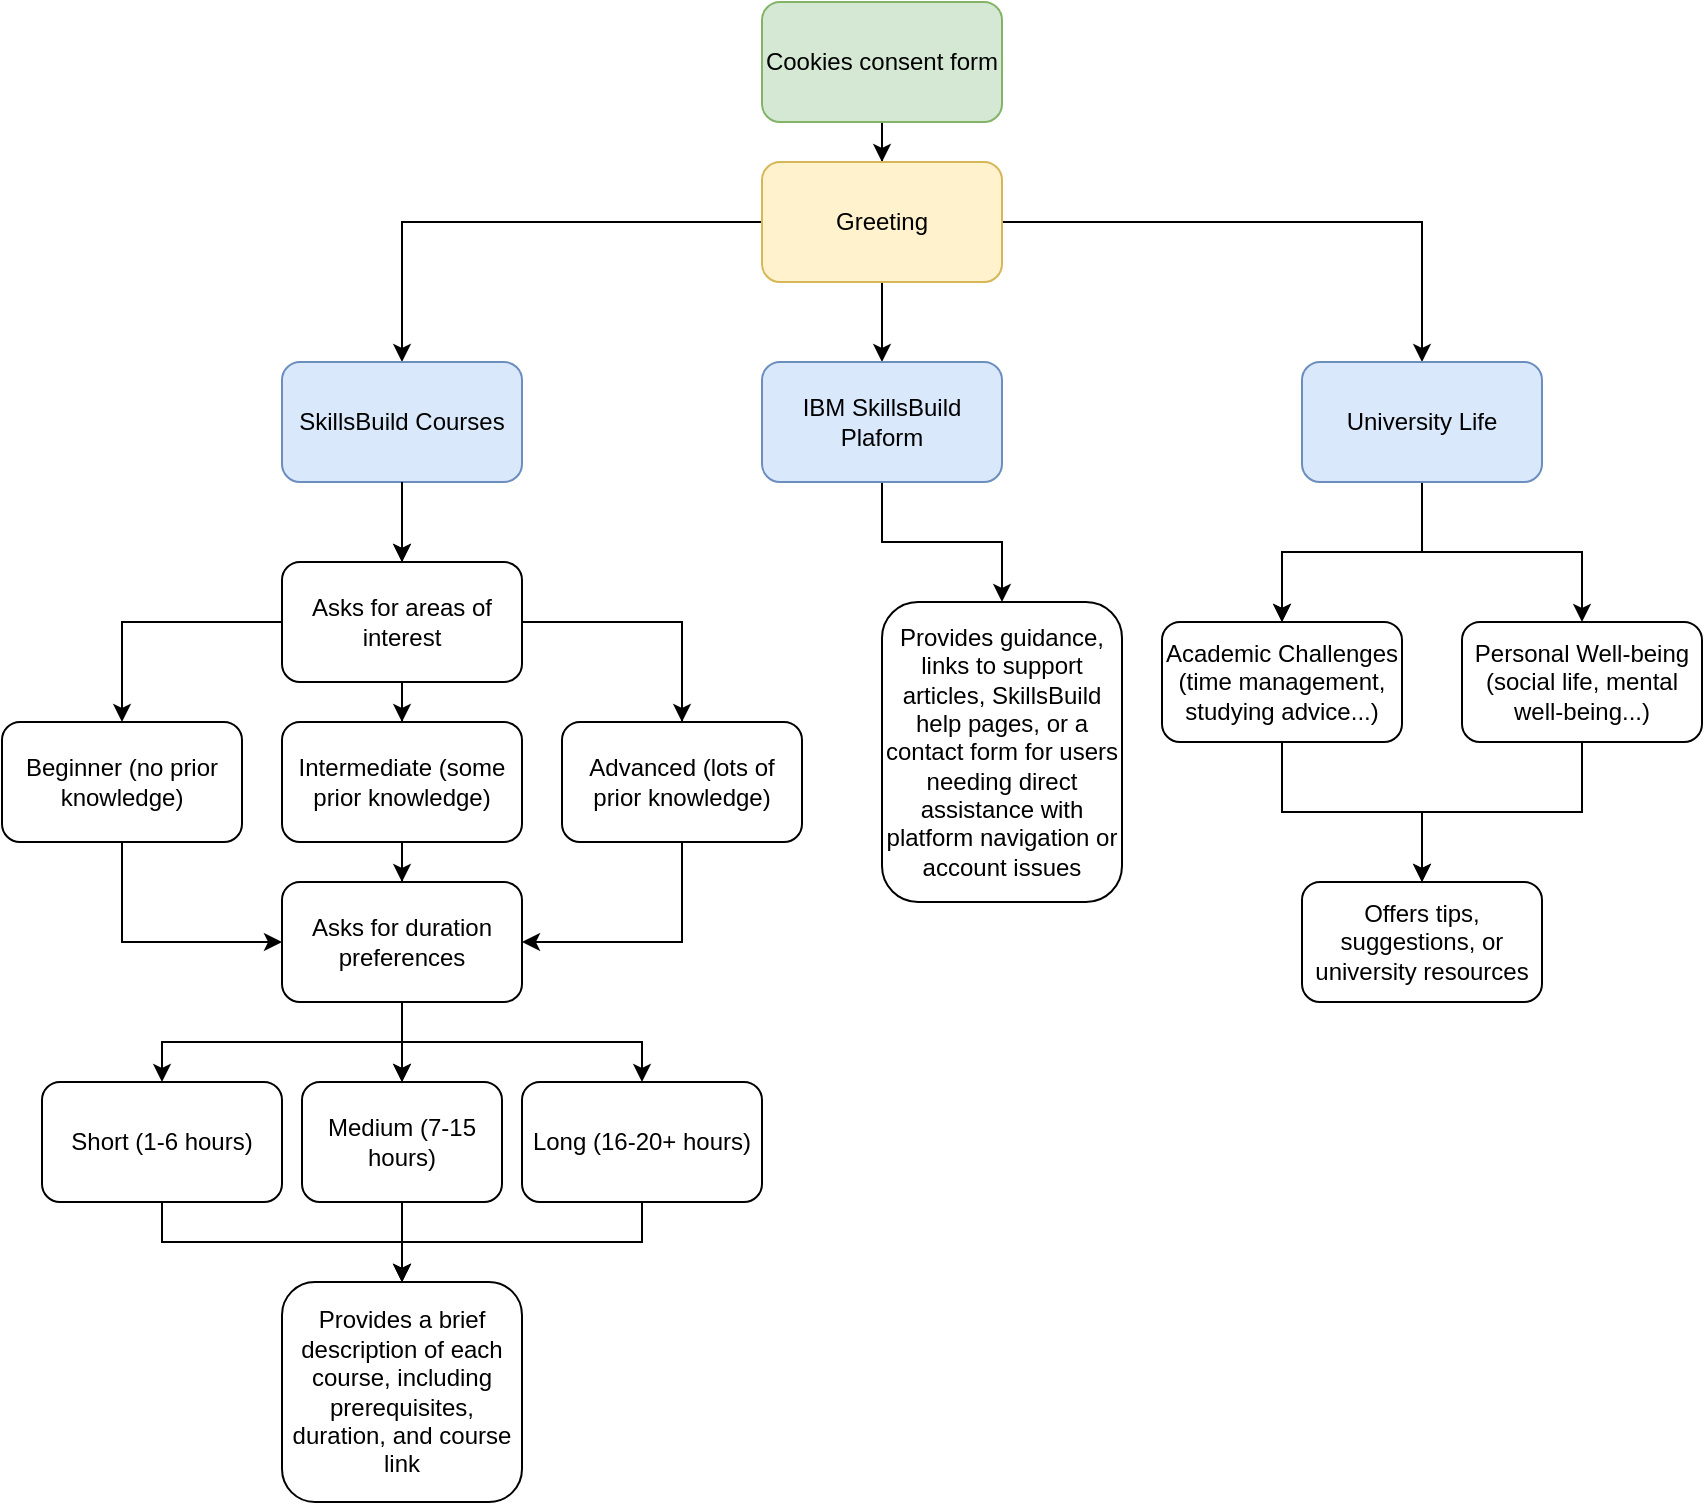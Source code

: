 <mxfile version="24.8.3">
  <diagram name="Page-1" id="_QrAipWwlbKtGb5KN1ov">
    <mxGraphModel dx="1323" dy="743" grid="1" gridSize="10" guides="1" tooltips="1" connect="1" arrows="1" fold="1" page="1" pageScale="1" pageWidth="850" pageHeight="1100" background="#ffffff" math="0" shadow="0">
      <root>
        <mxCell id="0" />
        <mxCell id="1" parent="0" />
        <mxCell id="CDd5myfO8UQW1dvVeYE9-20" value="" style="edgeStyle=orthogonalEdgeStyle;rounded=0;orthogonalLoop=1;jettySize=auto;html=1;" parent="1" source="CDd5myfO8UQW1dvVeYE9-18" target="CDd5myfO8UQW1dvVeYE9-19" edge="1">
          <mxGeometry relative="1" as="geometry" />
        </mxCell>
        <mxCell id="CDd5myfO8UQW1dvVeYE9-18" value="Cookies consent form" style="rounded=1;whiteSpace=wrap;html=1;fillColor=#d5e8d4;strokeColor=#82b366;" parent="1" vertex="1">
          <mxGeometry x="380" width="120" height="60" as="geometry" />
        </mxCell>
        <mxCell id="CDd5myfO8UQW1dvVeYE9-26" value="" style="edgeStyle=orthogonalEdgeStyle;rounded=0;orthogonalLoop=1;jettySize=auto;html=1;" parent="1" source="CDd5myfO8UQW1dvVeYE9-19" target="CDd5myfO8UQW1dvVeYE9-25" edge="1">
          <mxGeometry relative="1" as="geometry" />
        </mxCell>
        <mxCell id="CDd5myfO8UQW1dvVeYE9-28" value="" style="edgeStyle=orthogonalEdgeStyle;rounded=0;orthogonalLoop=1;jettySize=auto;html=1;" parent="1" source="CDd5myfO8UQW1dvVeYE9-19" target="CDd5myfO8UQW1dvVeYE9-27" edge="1">
          <mxGeometry relative="1" as="geometry" />
        </mxCell>
        <mxCell id="CDd5myfO8UQW1dvVeYE9-55" style="edgeStyle=orthogonalEdgeStyle;rounded=0;orthogonalLoop=1;jettySize=auto;html=1;exitX=0.5;exitY=1;exitDx=0;exitDy=0;entryX=0.5;entryY=0;entryDx=0;entryDy=0;" parent="1" source="CDd5myfO8UQW1dvVeYE9-19" target="CDd5myfO8UQW1dvVeYE9-54" edge="1">
          <mxGeometry relative="1" as="geometry" />
        </mxCell>
        <mxCell id="CDd5myfO8UQW1dvVeYE9-19" value="Greeting" style="whiteSpace=wrap;html=1;rounded=1;fillColor=#fff2cc;strokeColor=#d6b656;" parent="1" vertex="1">
          <mxGeometry x="380" y="80" width="120" height="60" as="geometry" />
        </mxCell>
        <mxCell id="CDd5myfO8UQW1dvVeYE9-72" value="" style="edgeStyle=orthogonalEdgeStyle;rounded=0;orthogonalLoop=1;jettySize=auto;html=1;" parent="1" source="CDd5myfO8UQW1dvVeYE9-25" target="CDd5myfO8UQW1dvVeYE9-71" edge="1">
          <mxGeometry relative="1" as="geometry" />
        </mxCell>
        <mxCell id="CDd5myfO8UQW1dvVeYE9-73" value="" style="edgeStyle=orthogonalEdgeStyle;rounded=0;orthogonalLoop=1;jettySize=auto;html=1;" parent="1" source="CDd5myfO8UQW1dvVeYE9-25" target="CDd5myfO8UQW1dvVeYE9-71" edge="1">
          <mxGeometry relative="1" as="geometry" />
        </mxCell>
        <mxCell id="CDd5myfO8UQW1dvVeYE9-75" value="" style="edgeStyle=orthogonalEdgeStyle;rounded=0;orthogonalLoop=1;jettySize=auto;html=1;" parent="1" source="CDd5myfO8UQW1dvVeYE9-25" target="CDd5myfO8UQW1dvVeYE9-74" edge="1">
          <mxGeometry relative="1" as="geometry" />
        </mxCell>
        <mxCell id="CDd5myfO8UQW1dvVeYE9-25" value="University Life" style="whiteSpace=wrap;html=1;rounded=1;fillColor=#dae8fc;strokeColor=#6c8ebf;" parent="1" vertex="1">
          <mxGeometry x="650" y="180" width="120" height="60" as="geometry" />
        </mxCell>
        <mxCell id="CDd5myfO8UQW1dvVeYE9-30" value="" style="edgeStyle=orthogonalEdgeStyle;rounded=0;orthogonalLoop=1;jettySize=auto;html=1;" parent="1" source="CDd5myfO8UQW1dvVeYE9-39" edge="1">
          <mxGeometry relative="1" as="geometry">
            <mxPoint x="200" y="280" as="targetPoint" />
          </mxGeometry>
        </mxCell>
        <mxCell id="CDd5myfO8UQW1dvVeYE9-27" value="SkillsBuild Courses" style="whiteSpace=wrap;html=1;rounded=1;fillColor=#dae8fc;strokeColor=#6c8ebf;" parent="1" vertex="1">
          <mxGeometry x="140" y="180" width="120" height="60" as="geometry" />
        </mxCell>
        <mxCell id="CDd5myfO8UQW1dvVeYE9-42" value="" style="edgeStyle=orthogonalEdgeStyle;rounded=0;orthogonalLoop=1;jettySize=auto;html=1;" parent="1" source="CDd5myfO8UQW1dvVeYE9-39" target="CDd5myfO8UQW1dvVeYE9-41" edge="1">
          <mxGeometry relative="1" as="geometry" />
        </mxCell>
        <mxCell id="CDd5myfO8UQW1dvVeYE9-44" value="" style="edgeStyle=orthogonalEdgeStyle;rounded=0;orthogonalLoop=1;jettySize=auto;html=1;" parent="1" source="CDd5myfO8UQW1dvVeYE9-39" target="CDd5myfO8UQW1dvVeYE9-43" edge="1">
          <mxGeometry relative="1" as="geometry" />
        </mxCell>
        <mxCell id="CDd5myfO8UQW1dvVeYE9-46" value="" style="edgeStyle=orthogonalEdgeStyle;rounded=0;orthogonalLoop=1;jettySize=auto;html=1;" parent="1" source="CDd5myfO8UQW1dvVeYE9-45" edge="1">
          <mxGeometry relative="1" as="geometry">
            <mxPoint x="340" y="380" as="targetPoint" />
          </mxGeometry>
        </mxCell>
        <mxCell id="CDd5myfO8UQW1dvVeYE9-49" style="edgeStyle=orthogonalEdgeStyle;rounded=0;orthogonalLoop=1;jettySize=auto;html=1;exitX=0.5;exitY=1;exitDx=0;exitDy=0;entryX=0;entryY=0.5;entryDx=0;entryDy=0;" parent="1" source="CDd5myfO8UQW1dvVeYE9-41" target="CDd5myfO8UQW1dvVeYE9-47" edge="1">
          <mxGeometry relative="1" as="geometry" />
        </mxCell>
        <mxCell id="CDd5myfO8UQW1dvVeYE9-41" value="Beginner (no prior knowledge)" style="whiteSpace=wrap;html=1;rounded=1;" parent="1" vertex="1">
          <mxGeometry y="360" width="120" height="60" as="geometry" />
        </mxCell>
        <mxCell id="CDd5myfO8UQW1dvVeYE9-48" value="" style="edgeStyle=orthogonalEdgeStyle;rounded=0;orthogonalLoop=1;jettySize=auto;html=1;" parent="1" source="CDd5myfO8UQW1dvVeYE9-43" target="CDd5myfO8UQW1dvVeYE9-47" edge="1">
          <mxGeometry relative="1" as="geometry" />
        </mxCell>
        <mxCell id="CDd5myfO8UQW1dvVeYE9-43" value="Intermediate (some prior knowledge)" style="whiteSpace=wrap;html=1;rounded=1;" parent="1" vertex="1">
          <mxGeometry x="140" y="360" width="120" height="60" as="geometry" />
        </mxCell>
        <mxCell id="CDd5myfO8UQW1dvVeYE9-53" style="edgeStyle=orthogonalEdgeStyle;rounded=0;orthogonalLoop=1;jettySize=auto;html=1;exitX=0.5;exitY=1;exitDx=0;exitDy=0;entryX=1;entryY=0.5;entryDx=0;entryDy=0;" parent="1" source="CDd5myfO8UQW1dvVeYE9-45" target="CDd5myfO8UQW1dvVeYE9-47" edge="1">
          <mxGeometry relative="1" as="geometry" />
        </mxCell>
        <mxCell id="CDd5myfO8UQW1dvVeYE9-58" value="" style="edgeStyle=orthogonalEdgeStyle;rounded=0;orthogonalLoop=1;jettySize=auto;html=1;" parent="1" source="CDd5myfO8UQW1dvVeYE9-47" target="CDd5myfO8UQW1dvVeYE9-57" edge="1">
          <mxGeometry relative="1" as="geometry" />
        </mxCell>
        <mxCell id="CDd5myfO8UQW1dvVeYE9-60" value="" style="edgeStyle=orthogonalEdgeStyle;rounded=0;orthogonalLoop=1;jettySize=auto;html=1;" parent="1" source="CDd5myfO8UQW1dvVeYE9-47" target="CDd5myfO8UQW1dvVeYE9-59" edge="1">
          <mxGeometry relative="1" as="geometry" />
        </mxCell>
        <mxCell id="CDd5myfO8UQW1dvVeYE9-61" value="" style="edgeStyle=orthogonalEdgeStyle;rounded=0;orthogonalLoop=1;jettySize=auto;html=1;" parent="1" source="CDd5myfO8UQW1dvVeYE9-47" target="CDd5myfO8UQW1dvVeYE9-59" edge="1">
          <mxGeometry relative="1" as="geometry" />
        </mxCell>
        <mxCell id="CDd5myfO8UQW1dvVeYE9-63" value="" style="edgeStyle=orthogonalEdgeStyle;rounded=0;orthogonalLoop=1;jettySize=auto;html=1;" parent="1" source="CDd5myfO8UQW1dvVeYE9-47" target="CDd5myfO8UQW1dvVeYE9-62" edge="1">
          <mxGeometry relative="1" as="geometry" />
        </mxCell>
        <mxCell id="CDd5myfO8UQW1dvVeYE9-47" value="Asks for duration preferences" style="whiteSpace=wrap;html=1;rounded=1;" parent="1" vertex="1">
          <mxGeometry x="140" y="440" width="120" height="60" as="geometry" />
        </mxCell>
        <mxCell id="CDd5myfO8UQW1dvVeYE9-51" value="" style="edgeStyle=orthogonalEdgeStyle;rounded=0;orthogonalLoop=1;jettySize=auto;html=1;" parent="1" source="CDd5myfO8UQW1dvVeYE9-27" target="CDd5myfO8UQW1dvVeYE9-39" edge="1">
          <mxGeometry relative="1" as="geometry">
            <mxPoint x="220" y="210" as="sourcePoint" />
            <mxPoint x="200" y="280" as="targetPoint" />
          </mxGeometry>
        </mxCell>
        <mxCell id="CDd5myfO8UQW1dvVeYE9-39" value="Asks for areas of interest" style="whiteSpace=wrap;html=1;rounded=1;" parent="1" vertex="1">
          <mxGeometry x="140" y="280" width="120" height="60" as="geometry" />
        </mxCell>
        <mxCell id="CDd5myfO8UQW1dvVeYE9-80" value="" style="edgeStyle=orthogonalEdgeStyle;rounded=0;orthogonalLoop=1;jettySize=auto;html=1;" parent="1" source="CDd5myfO8UQW1dvVeYE9-54" target="CDd5myfO8UQW1dvVeYE9-79" edge="1">
          <mxGeometry relative="1" as="geometry" />
        </mxCell>
        <mxCell id="CDd5myfO8UQW1dvVeYE9-54" value="IBM SkillsBuild Plaform" style="rounded=1;whiteSpace=wrap;html=1;fillColor=#dae8fc;strokeColor=#6c8ebf;" parent="1" vertex="1">
          <mxGeometry x="380" y="180" width="120" height="60" as="geometry" />
        </mxCell>
        <mxCell id="CDd5myfO8UQW1dvVeYE9-56" value="" style="edgeStyle=orthogonalEdgeStyle;rounded=0;orthogonalLoop=1;jettySize=auto;html=1;" parent="1" source="CDd5myfO8UQW1dvVeYE9-39" target="CDd5myfO8UQW1dvVeYE9-45" edge="1">
          <mxGeometry relative="1" as="geometry">
            <mxPoint x="260" y="310" as="sourcePoint" />
            <mxPoint x="340" y="380" as="targetPoint" />
          </mxGeometry>
        </mxCell>
        <mxCell id="CDd5myfO8UQW1dvVeYE9-45" value="Advanced (lots of prior knowledge)" style="whiteSpace=wrap;html=1;rounded=1;" parent="1" vertex="1">
          <mxGeometry x="280" y="360" width="120" height="60" as="geometry" />
        </mxCell>
        <mxCell id="CDd5myfO8UQW1dvVeYE9-65" value="" style="edgeStyle=orthogonalEdgeStyle;rounded=0;orthogonalLoop=1;jettySize=auto;html=1;" parent="1" source="CDd5myfO8UQW1dvVeYE9-57" target="CDd5myfO8UQW1dvVeYE9-64" edge="1">
          <mxGeometry relative="1" as="geometry" />
        </mxCell>
        <mxCell id="CDd5myfO8UQW1dvVeYE9-57" value="Short (1-6 hours)" style="whiteSpace=wrap;html=1;rounded=1;" parent="1" vertex="1">
          <mxGeometry x="20" y="540" width="120" height="60" as="geometry" />
        </mxCell>
        <mxCell id="CDd5myfO8UQW1dvVeYE9-67" style="edgeStyle=orthogonalEdgeStyle;rounded=0;orthogonalLoop=1;jettySize=auto;html=1;exitX=0.5;exitY=1;exitDx=0;exitDy=0;entryX=0.5;entryY=0;entryDx=0;entryDy=0;" parent="1" source="CDd5myfO8UQW1dvVeYE9-59" target="CDd5myfO8UQW1dvVeYE9-64" edge="1">
          <mxGeometry relative="1" as="geometry" />
        </mxCell>
        <mxCell id="CDd5myfO8UQW1dvVeYE9-59" value="Medium (7-15 hours)" style="whiteSpace=wrap;html=1;rounded=1;" parent="1" vertex="1">
          <mxGeometry x="150" y="540" width="100" height="60" as="geometry" />
        </mxCell>
        <mxCell id="CDd5myfO8UQW1dvVeYE9-62" value="Long (16-20+ hours)" style="whiteSpace=wrap;html=1;rounded=1;" parent="1" vertex="1">
          <mxGeometry x="260" y="540" width="120" height="60" as="geometry" />
        </mxCell>
        <mxCell id="CDd5myfO8UQW1dvVeYE9-69" value="" style="edgeStyle=orthogonalEdgeStyle;rounded=0;orthogonalLoop=1;jettySize=auto;html=1;exitX=0.5;exitY=1;exitDx=0;exitDy=0;" parent="1" source="CDd5myfO8UQW1dvVeYE9-62" target="CDd5myfO8UQW1dvVeYE9-64" edge="1">
          <mxGeometry relative="1" as="geometry">
            <mxPoint x="200" y="680" as="targetPoint" />
            <mxPoint x="320" y="600" as="sourcePoint" />
          </mxGeometry>
        </mxCell>
        <mxCell id="CDd5myfO8UQW1dvVeYE9-64" value="Provides a brief description of each course, including prerequisites, duration, and course link" style="whiteSpace=wrap;html=1;rounded=1;" parent="1" vertex="1">
          <mxGeometry x="140" y="640" width="120" height="110" as="geometry" />
        </mxCell>
        <mxCell id="CDd5myfO8UQW1dvVeYE9-77" value="" style="edgeStyle=orthogonalEdgeStyle;rounded=0;orthogonalLoop=1;jettySize=auto;html=1;" parent="1" source="CDd5myfO8UQW1dvVeYE9-71" target="CDd5myfO8UQW1dvVeYE9-76" edge="1">
          <mxGeometry relative="1" as="geometry" />
        </mxCell>
        <mxCell id="CDd5myfO8UQW1dvVeYE9-71" value="Academic Challenges (time management, studying advice...)" style="whiteSpace=wrap;html=1;rounded=1;" parent="1" vertex="1">
          <mxGeometry x="580" y="310" width="120" height="60" as="geometry" />
        </mxCell>
        <mxCell id="CDd5myfO8UQW1dvVeYE9-78" style="edgeStyle=orthogonalEdgeStyle;rounded=0;orthogonalLoop=1;jettySize=auto;html=1;exitX=0.5;exitY=1;exitDx=0;exitDy=0;entryX=0.5;entryY=0;entryDx=0;entryDy=0;" parent="1" source="CDd5myfO8UQW1dvVeYE9-74" target="CDd5myfO8UQW1dvVeYE9-76" edge="1">
          <mxGeometry relative="1" as="geometry" />
        </mxCell>
        <mxCell id="CDd5myfO8UQW1dvVeYE9-74" value="Personal Well-being (social life, mental well-being...)" style="whiteSpace=wrap;html=1;rounded=1;" parent="1" vertex="1">
          <mxGeometry x="730" y="310" width="120" height="60" as="geometry" />
        </mxCell>
        <mxCell id="CDd5myfO8UQW1dvVeYE9-76" value="Offers tips, suggestions, or university resources" style="whiteSpace=wrap;html=1;rounded=1;" parent="1" vertex="1">
          <mxGeometry x="650" y="440" width="120" height="60" as="geometry" />
        </mxCell>
        <mxCell id="CDd5myfO8UQW1dvVeYE9-79" value="Provides guidance, links to support articles, SkillsBuild help pages, or a contact form for users needing direct assistance with platform navigation or account issues" style="whiteSpace=wrap;html=1;rounded=1;" parent="1" vertex="1">
          <mxGeometry x="440" y="300" width="120" height="150" as="geometry" />
        </mxCell>
      </root>
    </mxGraphModel>
  </diagram>
</mxfile>
